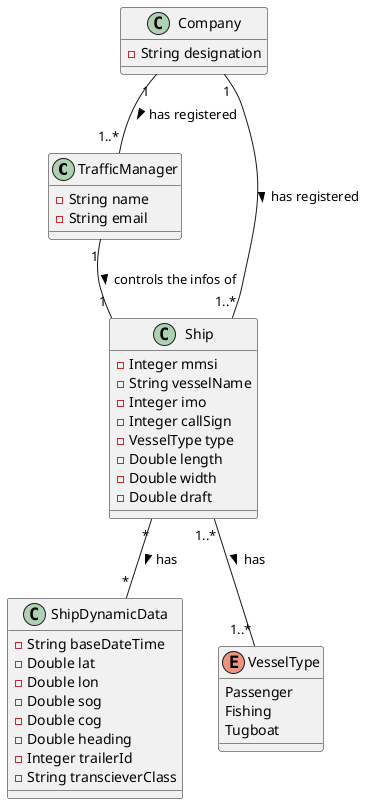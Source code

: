 @startuml
'https://plantuml.com/sequence-diagram

class TrafficManager {
  -String name
  -String email
}

class Ship {
    -Integer mmsi
    -String vesselName
    -Integer imo
    -Integer callSign
    -VesselType type
    -Double length
    -Double width
    -Double draft
}

class ShipDynamicData {
  -String baseDateTime
    -Double lat
    -Double lon
    -Double sog
    -Double cog
    -Double heading
    -Integer trailerId
    -String transcieverClass
}

enum VesselType {
  Passenger
  Fishing
  Tugboat
}

class Company {
  -String designation
}

Company "1" -- "1..*" TrafficManager : has registered >
Company "1" -- "1..*" Ship : has registered >
TrafficManager "1" -- "1" Ship : controls the infos of >
Ship "1..*" -- "1..*" VesselType : has >
Ship "*" -- "*" ShipDynamicData : has >

@enduml